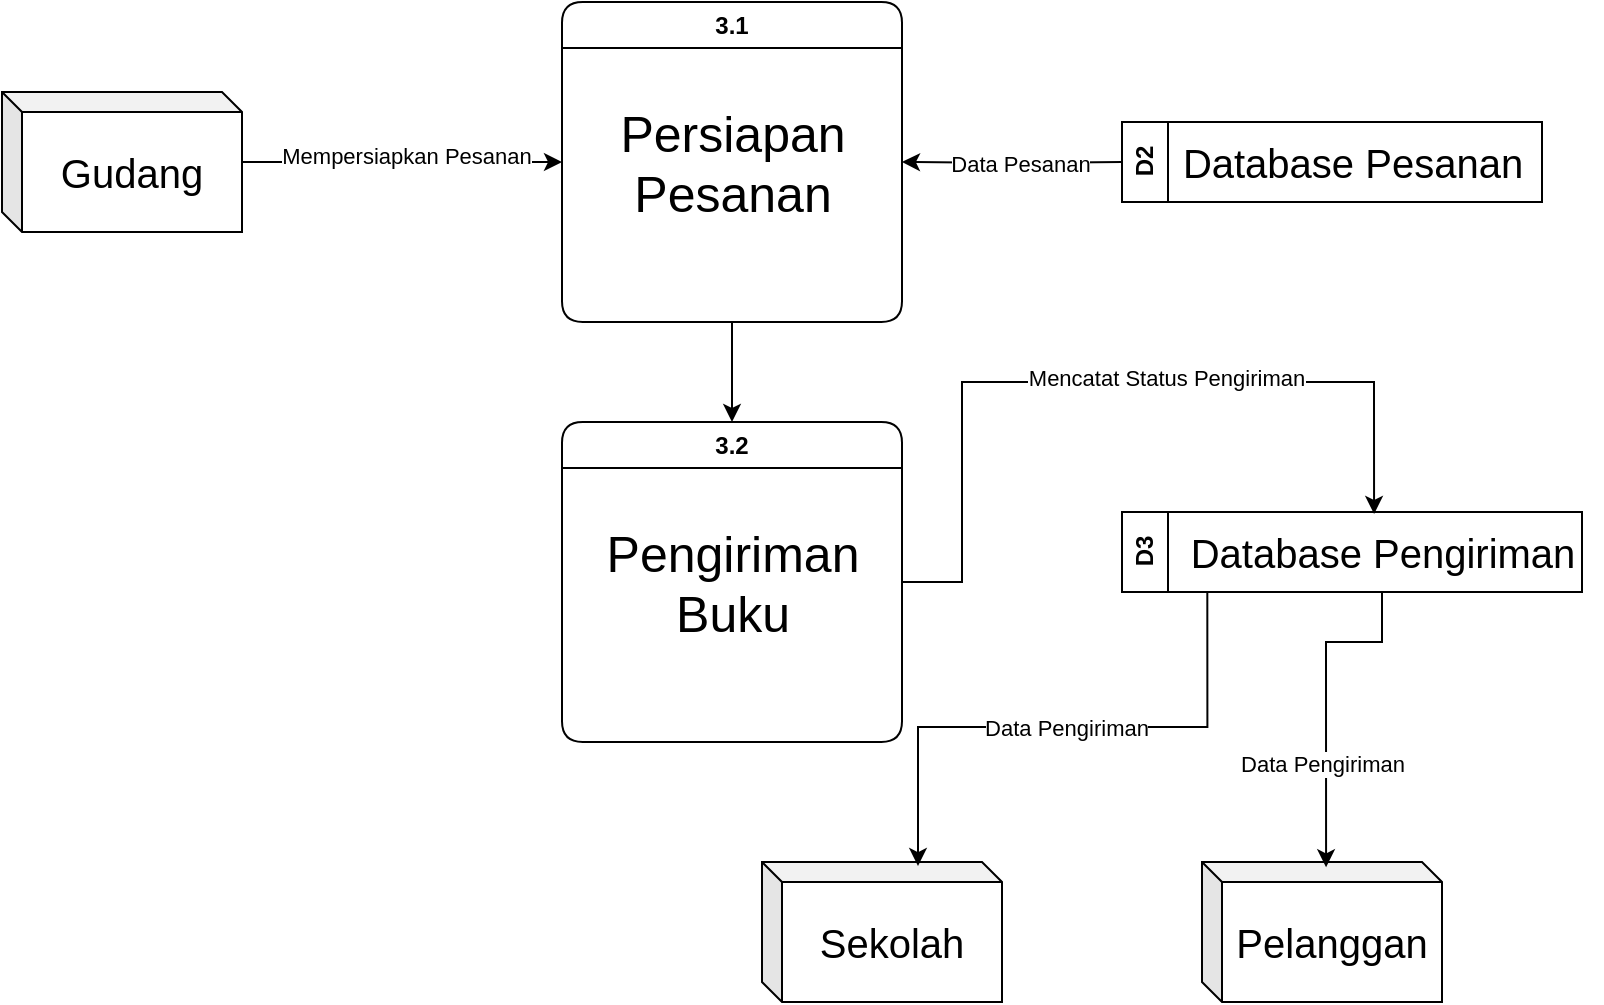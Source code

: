 <mxfile version="24.7.17">
  <diagram name="Halaman-1" id="pB67WjHLefCamceNLFN1">
    <mxGraphModel dx="794" dy="446" grid="1" gridSize="10" guides="1" tooltips="1" connect="1" arrows="1" fold="1" page="1" pageScale="1" pageWidth="827" pageHeight="1169" math="0" shadow="0">
      <root>
        <mxCell id="0" />
        <mxCell id="1" parent="0" />
        <mxCell id="PD7pIvGT9TBJP-TmDbjX-12" style="edgeStyle=orthogonalEdgeStyle;rounded=0;orthogonalLoop=1;jettySize=auto;html=1;entryX=0.5;entryY=0;entryDx=0;entryDy=0;" edge="1" parent="1" source="PD7pIvGT9TBJP-TmDbjX-1" target="PD7pIvGT9TBJP-TmDbjX-10">
          <mxGeometry relative="1" as="geometry" />
        </mxCell>
        <mxCell id="PD7pIvGT9TBJP-TmDbjX-1" value="3.1" style="swimlane;whiteSpace=wrap;html=1;rounded=1;" vertex="1" parent="1">
          <mxGeometry x="300" y="120" width="170" height="160" as="geometry" />
        </mxCell>
        <mxCell id="PD7pIvGT9TBJP-TmDbjX-2" value="&lt;font style=&quot;font-size: 25px;&quot;&gt;Persiapan&lt;/font&gt;&lt;div style=&quot;font-size: 25px;&quot;&gt;&lt;font style=&quot;font-size: 25px;&quot;&gt;Pesanan&lt;/font&gt;&lt;/div&gt;" style="text;html=1;align=center;verticalAlign=middle;resizable=0;points=[];autosize=1;strokeColor=none;fillColor=none;" vertex="1" parent="PD7pIvGT9TBJP-TmDbjX-1">
          <mxGeometry x="15" y="45" width="140" height="70" as="geometry" />
        </mxCell>
        <mxCell id="PD7pIvGT9TBJP-TmDbjX-3" value="D2" style="swimlane;horizontal=0;whiteSpace=wrap;html=1;startSize=23;" vertex="1" parent="1">
          <mxGeometry x="580" y="180" width="210" height="40" as="geometry" />
        </mxCell>
        <mxCell id="PD7pIvGT9TBJP-TmDbjX-4" value="&lt;font style=&quot;font-size: 20px;&quot;&gt;Database Pesanan&lt;/font&gt;" style="text;html=1;align=center;verticalAlign=middle;resizable=0;points=[];autosize=1;strokeColor=none;fillColor=none;" vertex="1" parent="PD7pIvGT9TBJP-TmDbjX-3">
          <mxGeometry x="20" width="190" height="40" as="geometry" />
        </mxCell>
        <mxCell id="PD7pIvGT9TBJP-TmDbjX-5" style="edgeStyle=orthogonalEdgeStyle;rounded=0;orthogonalLoop=1;jettySize=auto;html=1;entryX=1;entryY=0.5;entryDx=0;entryDy=0;" edge="1" parent="1" target="PD7pIvGT9TBJP-TmDbjX-1">
          <mxGeometry relative="1" as="geometry">
            <mxPoint x="580" y="200" as="sourcePoint" />
          </mxGeometry>
        </mxCell>
        <mxCell id="PD7pIvGT9TBJP-TmDbjX-6" value="Data Pesanan" style="edgeLabel;html=1;align=center;verticalAlign=middle;resizable=0;points=[];" vertex="1" connectable="0" parent="PD7pIvGT9TBJP-TmDbjX-5">
          <mxGeometry x="-0.071" relative="1" as="geometry">
            <mxPoint as="offset" />
          </mxGeometry>
        </mxCell>
        <mxCell id="PD7pIvGT9TBJP-TmDbjX-8" style="edgeStyle=orthogonalEdgeStyle;rounded=0;orthogonalLoop=1;jettySize=auto;html=1;entryX=0;entryY=0.5;entryDx=0;entryDy=0;" edge="1" parent="1" source="PD7pIvGT9TBJP-TmDbjX-7" target="PD7pIvGT9TBJP-TmDbjX-1">
          <mxGeometry relative="1" as="geometry" />
        </mxCell>
        <mxCell id="PD7pIvGT9TBJP-TmDbjX-9" value="Mempersiapkan Pesanan" style="edgeLabel;html=1;align=center;verticalAlign=middle;resizable=0;points=[];" vertex="1" connectable="0" parent="PD7pIvGT9TBJP-TmDbjX-8">
          <mxGeometry x="0.025" y="3" relative="1" as="geometry">
            <mxPoint as="offset" />
          </mxGeometry>
        </mxCell>
        <mxCell id="PD7pIvGT9TBJP-TmDbjX-7" value="&lt;font style=&quot;font-size: 20px;&quot;&gt;Gudang&lt;/font&gt;" style="shape=cube;whiteSpace=wrap;html=1;boundedLbl=1;backgroundOutline=1;darkOpacity=0.05;darkOpacity2=0.1;size=10;" vertex="1" parent="1">
          <mxGeometry x="20" y="165" width="120" height="70" as="geometry" />
        </mxCell>
        <mxCell id="PD7pIvGT9TBJP-TmDbjX-10" value="3.2" style="swimlane;whiteSpace=wrap;html=1;rounded=1;" vertex="1" parent="1">
          <mxGeometry x="300" y="330" width="170" height="160" as="geometry" />
        </mxCell>
        <mxCell id="PD7pIvGT9TBJP-TmDbjX-11" value="&lt;span style=&quot;font-size: 25px;&quot;&gt;Pengiriman&lt;/span&gt;&lt;div&gt;&lt;span style=&quot;font-size: 25px;&quot;&gt;Buku&lt;/span&gt;&lt;/div&gt;" style="text;html=1;align=center;verticalAlign=middle;resizable=0;points=[];autosize=1;strokeColor=none;fillColor=none;" vertex="1" parent="PD7pIvGT9TBJP-TmDbjX-10">
          <mxGeometry x="10" y="45" width="150" height="70" as="geometry" />
        </mxCell>
        <mxCell id="PD7pIvGT9TBJP-TmDbjX-13" value="D3" style="swimlane;horizontal=0;whiteSpace=wrap;html=1;startSize=23;" vertex="1" parent="1">
          <mxGeometry x="580" y="375" width="230" height="40" as="geometry" />
        </mxCell>
        <mxCell id="PD7pIvGT9TBJP-TmDbjX-14" value="&lt;font style=&quot;font-size: 20px;&quot;&gt;Database Pengiriman&lt;/font&gt;" style="text;html=1;align=center;verticalAlign=middle;resizable=0;points=[];autosize=1;strokeColor=none;fillColor=none;" vertex="1" parent="PD7pIvGT9TBJP-TmDbjX-13">
          <mxGeometry x="20" width="220" height="40" as="geometry" />
        </mxCell>
        <mxCell id="PD7pIvGT9TBJP-TmDbjX-21" value="&lt;font style=&quot;font-size: 20px;&quot;&gt;Sekolah&lt;/font&gt;" style="shape=cube;whiteSpace=wrap;html=1;boundedLbl=1;backgroundOutline=1;darkOpacity=0.05;darkOpacity2=0.1;size=10;" vertex="1" parent="1">
          <mxGeometry x="400" y="550" width="120" height="70" as="geometry" />
        </mxCell>
        <mxCell id="PD7pIvGT9TBJP-TmDbjX-22" value="&lt;font style=&quot;font-size: 20px;&quot;&gt;Pelanggan&lt;/font&gt;" style="shape=cube;whiteSpace=wrap;html=1;boundedLbl=1;backgroundOutline=1;darkOpacity=0.05;darkOpacity2=0.1;size=10;" vertex="1" parent="1">
          <mxGeometry x="620" y="550" width="120" height="70" as="geometry" />
        </mxCell>
        <mxCell id="PD7pIvGT9TBJP-TmDbjX-23" style="edgeStyle=orthogonalEdgeStyle;rounded=0;orthogonalLoop=1;jettySize=auto;html=1;entryX=0.482;entryY=0.025;entryDx=0;entryDy=0;entryPerimeter=0;" edge="1" parent="1" source="PD7pIvGT9TBJP-TmDbjX-10" target="PD7pIvGT9TBJP-TmDbjX-14">
          <mxGeometry relative="1" as="geometry">
            <Array as="points">
              <mxPoint x="500" y="410" />
              <mxPoint x="500" y="310" />
              <mxPoint x="706" y="310" />
            </Array>
          </mxGeometry>
        </mxCell>
        <mxCell id="PD7pIvGT9TBJP-TmDbjX-24" value="Mencatat Status Pengiriman" style="edgeLabel;html=1;align=center;verticalAlign=middle;resizable=0;points=[];" vertex="1" connectable="0" parent="PD7pIvGT9TBJP-TmDbjX-23">
          <mxGeometry x="0.154" y="2" relative="1" as="geometry">
            <mxPoint as="offset" />
          </mxGeometry>
        </mxCell>
        <mxCell id="PD7pIvGT9TBJP-TmDbjX-25" style="edgeStyle=orthogonalEdgeStyle;rounded=0;orthogonalLoop=1;jettySize=auto;html=1;entryX=0.517;entryY=0.038;entryDx=0;entryDy=0;entryPerimeter=0;" edge="1" parent="1" source="PD7pIvGT9TBJP-TmDbjX-14" target="PD7pIvGT9TBJP-TmDbjX-22">
          <mxGeometry relative="1" as="geometry">
            <Array as="points">
              <mxPoint x="710" y="440" />
              <mxPoint x="682" y="440" />
            </Array>
          </mxGeometry>
        </mxCell>
        <mxCell id="PD7pIvGT9TBJP-TmDbjX-28" value="Data Pengiriman" style="edgeLabel;html=1;align=center;verticalAlign=middle;resizable=0;points=[];" vertex="1" connectable="0" parent="PD7pIvGT9TBJP-TmDbjX-25">
          <mxGeometry x="0.372" y="-2" relative="1" as="geometry">
            <mxPoint as="offset" />
          </mxGeometry>
        </mxCell>
        <mxCell id="PD7pIvGT9TBJP-TmDbjX-26" style="edgeStyle=orthogonalEdgeStyle;rounded=0;orthogonalLoop=1;jettySize=auto;html=1;entryX=0.65;entryY=0.029;entryDx=0;entryDy=0;entryPerimeter=0;exitX=0.103;exitY=0.992;exitDx=0;exitDy=0;exitPerimeter=0;" edge="1" parent="1" source="PD7pIvGT9TBJP-TmDbjX-14" target="PD7pIvGT9TBJP-TmDbjX-21">
          <mxGeometry relative="1" as="geometry" />
        </mxCell>
        <mxCell id="PD7pIvGT9TBJP-TmDbjX-27" value="Data Pengiriman" style="edgeLabel;html=1;align=center;verticalAlign=middle;resizable=0;points=[];" vertex="1" connectable="0" parent="PD7pIvGT9TBJP-TmDbjX-26">
          <mxGeometry x="-0.018" relative="1" as="geometry">
            <mxPoint as="offset" />
          </mxGeometry>
        </mxCell>
      </root>
    </mxGraphModel>
  </diagram>
</mxfile>
